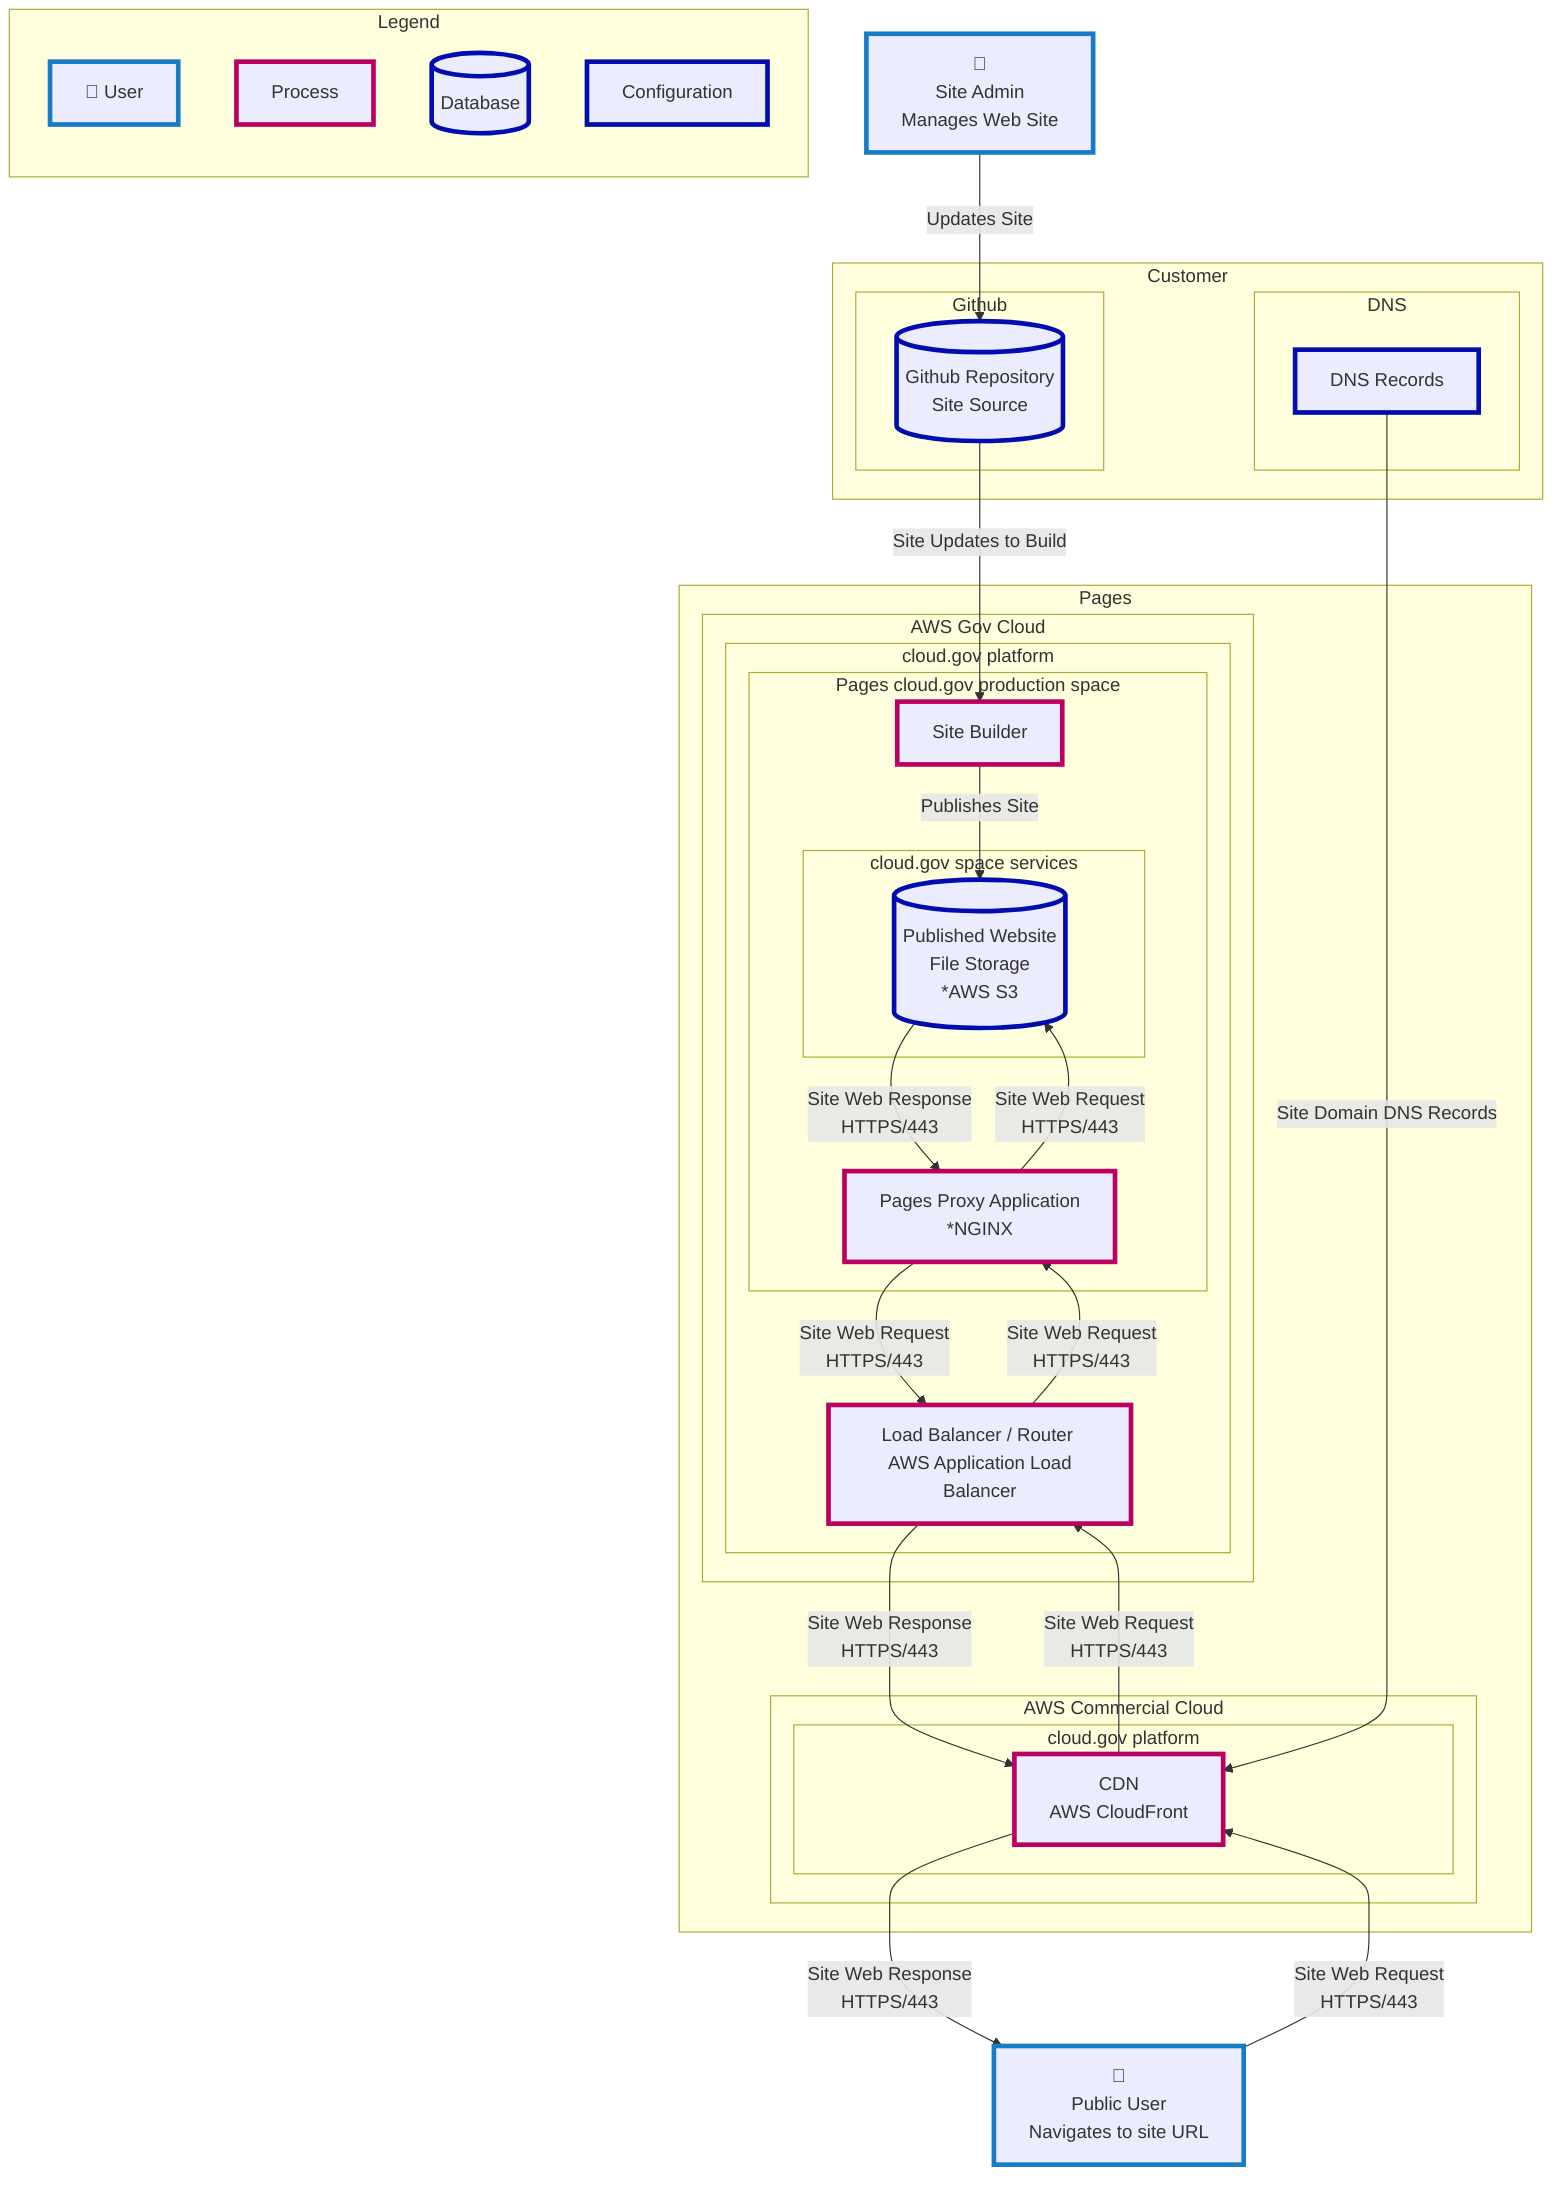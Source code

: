 flowchart TB
  %% Styles
  classDef userStyle stroke:#167CC5,stroke-width:4px
  classDef processStyle stroke:#bc0061,stroke-width:4px
  classDef decisionStyle stroke:#ea8d02,stroke-width:4px
  classDef dbStyle stroke:#010daf,stroke-width:4px
  classDef dbStyle stroke:#010daf,stroke-width:4px

  %% Component Defintions

  %% Users
  admin["👤  <br/> Site Admin <br/> Manages Web Site"]:::userStyle
  user["👤  <br/> Public User <br/> Navigates to site URL"]:::userStyle

  %% Processors
  aws_cdn[CDN <br/> AWS CloudFront]:::processStyle
  aws_load_balancer[Load Balancer / Router <br/> AWS Application Load Balancer]:::processStyle
  pages_proxy[Pages Proxy Application <br/> *NGINX]:::processStyle
  pages_builder[Site Builder]:::processStyle

  %% Databases
  s3[(Published Website <br/> File Storage <br/> *AWS S3)]:::dbStyle

  %% Customers Components
  dns_config[DNS Records]:::dbStyle
  github[(Github Repository <br/> Site Source)]:::dbStyle

  %% Public Flow
  user -- Site Web Request <br/> HTTPS/443 --> aws_cdn
  aws_cdn -- Site Web Response <br /> HTTPS/443 --> user
  aws_cdn -- Site Web Request <br /> HTTPS/443 --> aws_load_balancer
  aws_load_balancer -- Site Web Response <br /> HTTPS/443 --> aws_cdn
  aws_load_balancer -- Site Web Request <br /> HTTPS/443 --> pages_proxy
  pages_proxy -- Site Web Request <br /> HTTPS/443 --> aws_load_balancer

  pages_proxy -- Site Web Request <br /> HTTPS/443  --> s3
  s3 -- Site Web Response <br /> HTTPS/443  --> pages_proxy

  %% Customer Flow

  admin -- Updates Site --> github
  github -- Site Updates to Build --> pages_builder
  dns_config -- Site Domain DNS Records --> aws_cdn
  pages_builder -- Publishes Site --> s3

  %% Layout
  subgraph Customer
    subgraph DNS
      dns_config
    end
    subgraph Github
      github
    end
  end

  subgraph Pages
    subgraph AWS Gov Cloud
      subgraph cloud.gov platform
        aws_load_balancer
        subgraph Pages cloud.gov production space
          pages_proxy
          pages_builder
          subgraph cloud.gov space services
            s3
          end
        end
      end
    end

    subgraph AWS Commercial Cloud
      subgraph cloud.gov platform
        aws_cdn
      end
    end
  end

  subgraph Legend
    direction BT
    legend_user["👤 User"]:::userStyle
    legend_process[Process]:::processStyle
    legend_db[(Database)]:::dbStyle
    legend_config[Configuration]:::dbStyle
  end